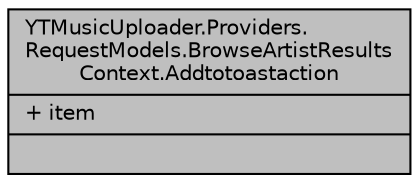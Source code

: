 digraph "YTMusicUploader.Providers.RequestModels.BrowseArtistResultsContext.Addtotoastaction"
{
 // LATEX_PDF_SIZE
  edge [fontname="Helvetica",fontsize="10",labelfontname="Helvetica",labelfontsize="10"];
  node [fontname="Helvetica",fontsize="10",shape=record];
  Node1 [label="{YTMusicUploader.Providers.\lRequestModels.BrowseArtistResults\lContext.Addtotoastaction\n|+ item\l|}",height=0.2,width=0.4,color="black", fillcolor="grey75", style="filled", fontcolor="black",tooltip=" "];
}
